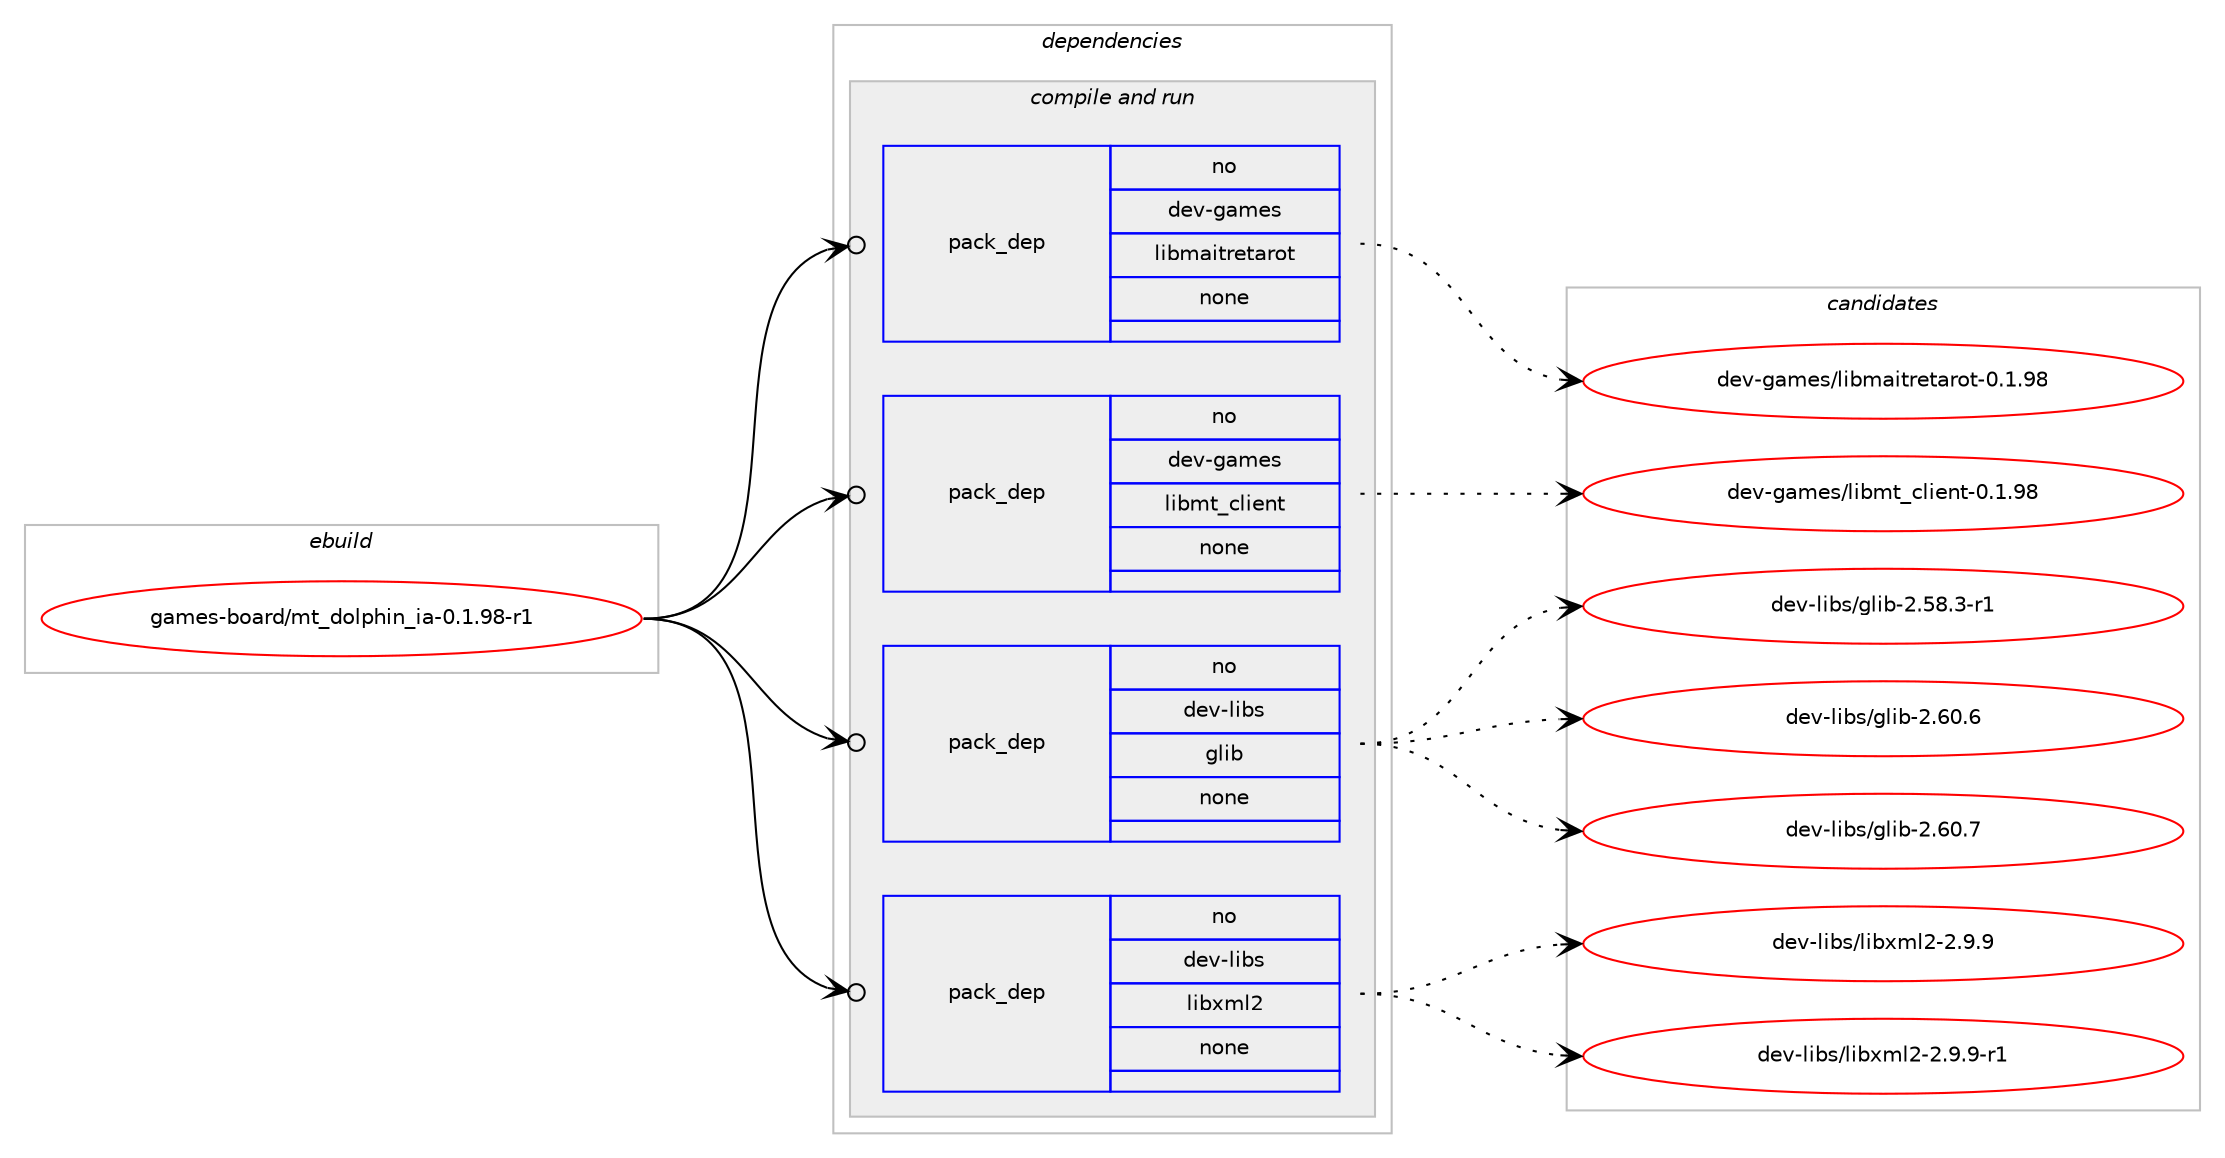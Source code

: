 digraph prolog {

# *************
# Graph options
# *************

newrank=true;
concentrate=true;
compound=true;
graph [rankdir=LR,fontname=Helvetica,fontsize=10,ranksep=1.5];#, ranksep=2.5, nodesep=0.2];
edge  [arrowhead=vee];
node  [fontname=Helvetica,fontsize=10];

# **********
# The ebuild
# **********

subgraph cluster_leftcol {
color=gray;
rank=same;
label=<<i>ebuild</i>>;
id [label="games-board/mt_dolphin_ia-0.1.98-r1", color=red, width=4, href="../games-board/mt_dolphin_ia-0.1.98-r1.svg"];
}

# ****************
# The dependencies
# ****************

subgraph cluster_midcol {
color=gray;
label=<<i>dependencies</i>>;
subgraph cluster_compile {
fillcolor="#eeeeee";
style=filled;
label=<<i>compile</i>>;
}
subgraph cluster_compileandrun {
fillcolor="#eeeeee";
style=filled;
label=<<i>compile and run</i>>;
subgraph pack541098 {
dependency737646 [label=<<TABLE BORDER="0" CELLBORDER="1" CELLSPACING="0" CELLPADDING="4" WIDTH="220"><TR><TD ROWSPAN="6" CELLPADDING="30">pack_dep</TD></TR><TR><TD WIDTH="110">no</TD></TR><TR><TD>dev-games</TD></TR><TR><TD>libmaitretarot</TD></TR><TR><TD>none</TD></TR><TR><TD></TD></TR></TABLE>>, shape=none, color=blue];
}
id:e -> dependency737646:w [weight=20,style="solid",arrowhead="odotvee"];
subgraph pack541099 {
dependency737647 [label=<<TABLE BORDER="0" CELLBORDER="1" CELLSPACING="0" CELLPADDING="4" WIDTH="220"><TR><TD ROWSPAN="6" CELLPADDING="30">pack_dep</TD></TR><TR><TD WIDTH="110">no</TD></TR><TR><TD>dev-games</TD></TR><TR><TD>libmt_client</TD></TR><TR><TD>none</TD></TR><TR><TD></TD></TR></TABLE>>, shape=none, color=blue];
}
id:e -> dependency737647:w [weight=20,style="solid",arrowhead="odotvee"];
subgraph pack541100 {
dependency737648 [label=<<TABLE BORDER="0" CELLBORDER="1" CELLSPACING="0" CELLPADDING="4" WIDTH="220"><TR><TD ROWSPAN="6" CELLPADDING="30">pack_dep</TD></TR><TR><TD WIDTH="110">no</TD></TR><TR><TD>dev-libs</TD></TR><TR><TD>glib</TD></TR><TR><TD>none</TD></TR><TR><TD></TD></TR></TABLE>>, shape=none, color=blue];
}
id:e -> dependency737648:w [weight=20,style="solid",arrowhead="odotvee"];
subgraph pack541101 {
dependency737649 [label=<<TABLE BORDER="0" CELLBORDER="1" CELLSPACING="0" CELLPADDING="4" WIDTH="220"><TR><TD ROWSPAN="6" CELLPADDING="30">pack_dep</TD></TR><TR><TD WIDTH="110">no</TD></TR><TR><TD>dev-libs</TD></TR><TR><TD>libxml2</TD></TR><TR><TD>none</TD></TR><TR><TD></TD></TR></TABLE>>, shape=none, color=blue];
}
id:e -> dependency737649:w [weight=20,style="solid",arrowhead="odotvee"];
}
subgraph cluster_run {
fillcolor="#eeeeee";
style=filled;
label=<<i>run</i>>;
}
}

# **************
# The candidates
# **************

subgraph cluster_choices {
rank=same;
color=gray;
label=<<i>candidates</i>>;

subgraph choice541098 {
color=black;
nodesep=1;
choice10010111845103971091011154710810598109971051161141011169711411111645484649465756 [label="dev-games/libmaitretarot-0.1.98", color=red, width=4,href="../dev-games/libmaitretarot-0.1.98.svg"];
dependency737646:e -> choice10010111845103971091011154710810598109971051161141011169711411111645484649465756:w [style=dotted,weight="100"];
}
subgraph choice541099 {
color=black;
nodesep=1;
choice10010111845103971091011154710810598109116959910810510111011645484649465756 [label="dev-games/libmt_client-0.1.98", color=red, width=4,href="../dev-games/libmt_client-0.1.98.svg"];
dependency737647:e -> choice10010111845103971091011154710810598109116959910810510111011645484649465756:w [style=dotted,weight="100"];
}
subgraph choice541100 {
color=black;
nodesep=1;
choice10010111845108105981154710310810598455046535646514511449 [label="dev-libs/glib-2.58.3-r1", color=red, width=4,href="../dev-libs/glib-2.58.3-r1.svg"];
choice1001011184510810598115471031081059845504654484654 [label="dev-libs/glib-2.60.6", color=red, width=4,href="../dev-libs/glib-2.60.6.svg"];
choice1001011184510810598115471031081059845504654484655 [label="dev-libs/glib-2.60.7", color=red, width=4,href="../dev-libs/glib-2.60.7.svg"];
dependency737648:e -> choice10010111845108105981154710310810598455046535646514511449:w [style=dotted,weight="100"];
dependency737648:e -> choice1001011184510810598115471031081059845504654484654:w [style=dotted,weight="100"];
dependency737648:e -> choice1001011184510810598115471031081059845504654484655:w [style=dotted,weight="100"];
}
subgraph choice541101 {
color=black;
nodesep=1;
choice1001011184510810598115471081059812010910850455046574657 [label="dev-libs/libxml2-2.9.9", color=red, width=4,href="../dev-libs/libxml2-2.9.9.svg"];
choice10010111845108105981154710810598120109108504550465746574511449 [label="dev-libs/libxml2-2.9.9-r1", color=red, width=4,href="../dev-libs/libxml2-2.9.9-r1.svg"];
dependency737649:e -> choice1001011184510810598115471081059812010910850455046574657:w [style=dotted,weight="100"];
dependency737649:e -> choice10010111845108105981154710810598120109108504550465746574511449:w [style=dotted,weight="100"];
}
}

}
